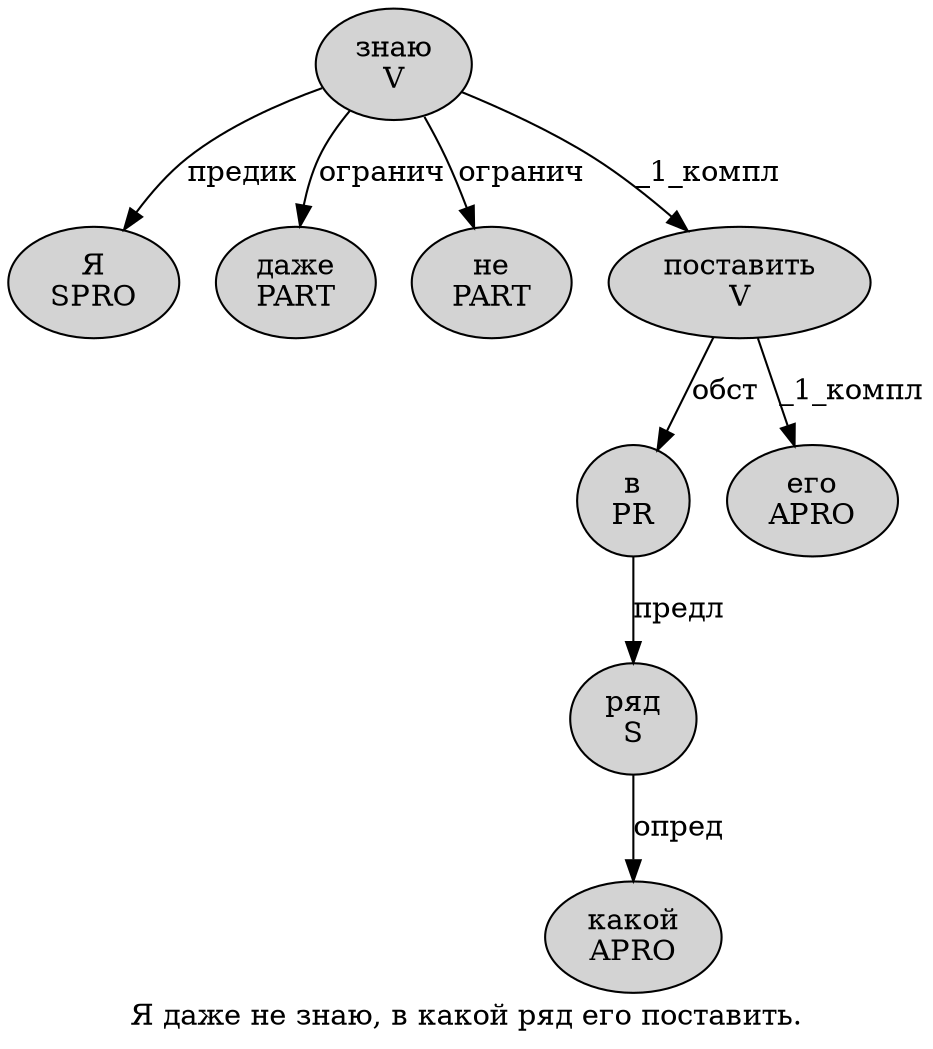 digraph SENTENCE_983 {
	graph [label="Я даже не знаю, в какой ряд его поставить."]
	node [style=filled]
		0 [label="Я
SPRO" color="" fillcolor=lightgray penwidth=1 shape=ellipse]
		1 [label="даже
PART" color="" fillcolor=lightgray penwidth=1 shape=ellipse]
		2 [label="не
PART" color="" fillcolor=lightgray penwidth=1 shape=ellipse]
		3 [label="знаю
V" color="" fillcolor=lightgray penwidth=1 shape=ellipse]
		5 [label="в
PR" color="" fillcolor=lightgray penwidth=1 shape=ellipse]
		6 [label="какой
APRO" color="" fillcolor=lightgray penwidth=1 shape=ellipse]
		7 [label="ряд
S" color="" fillcolor=lightgray penwidth=1 shape=ellipse]
		8 [label="его
APRO" color="" fillcolor=lightgray penwidth=1 shape=ellipse]
		9 [label="поставить
V" color="" fillcolor=lightgray penwidth=1 shape=ellipse]
			7 -> 6 [label="опред"]
			3 -> 0 [label="предик"]
			3 -> 1 [label="огранич"]
			3 -> 2 [label="огранич"]
			3 -> 9 [label="_1_компл"]
			5 -> 7 [label="предл"]
			9 -> 5 [label="обст"]
			9 -> 8 [label="_1_компл"]
}